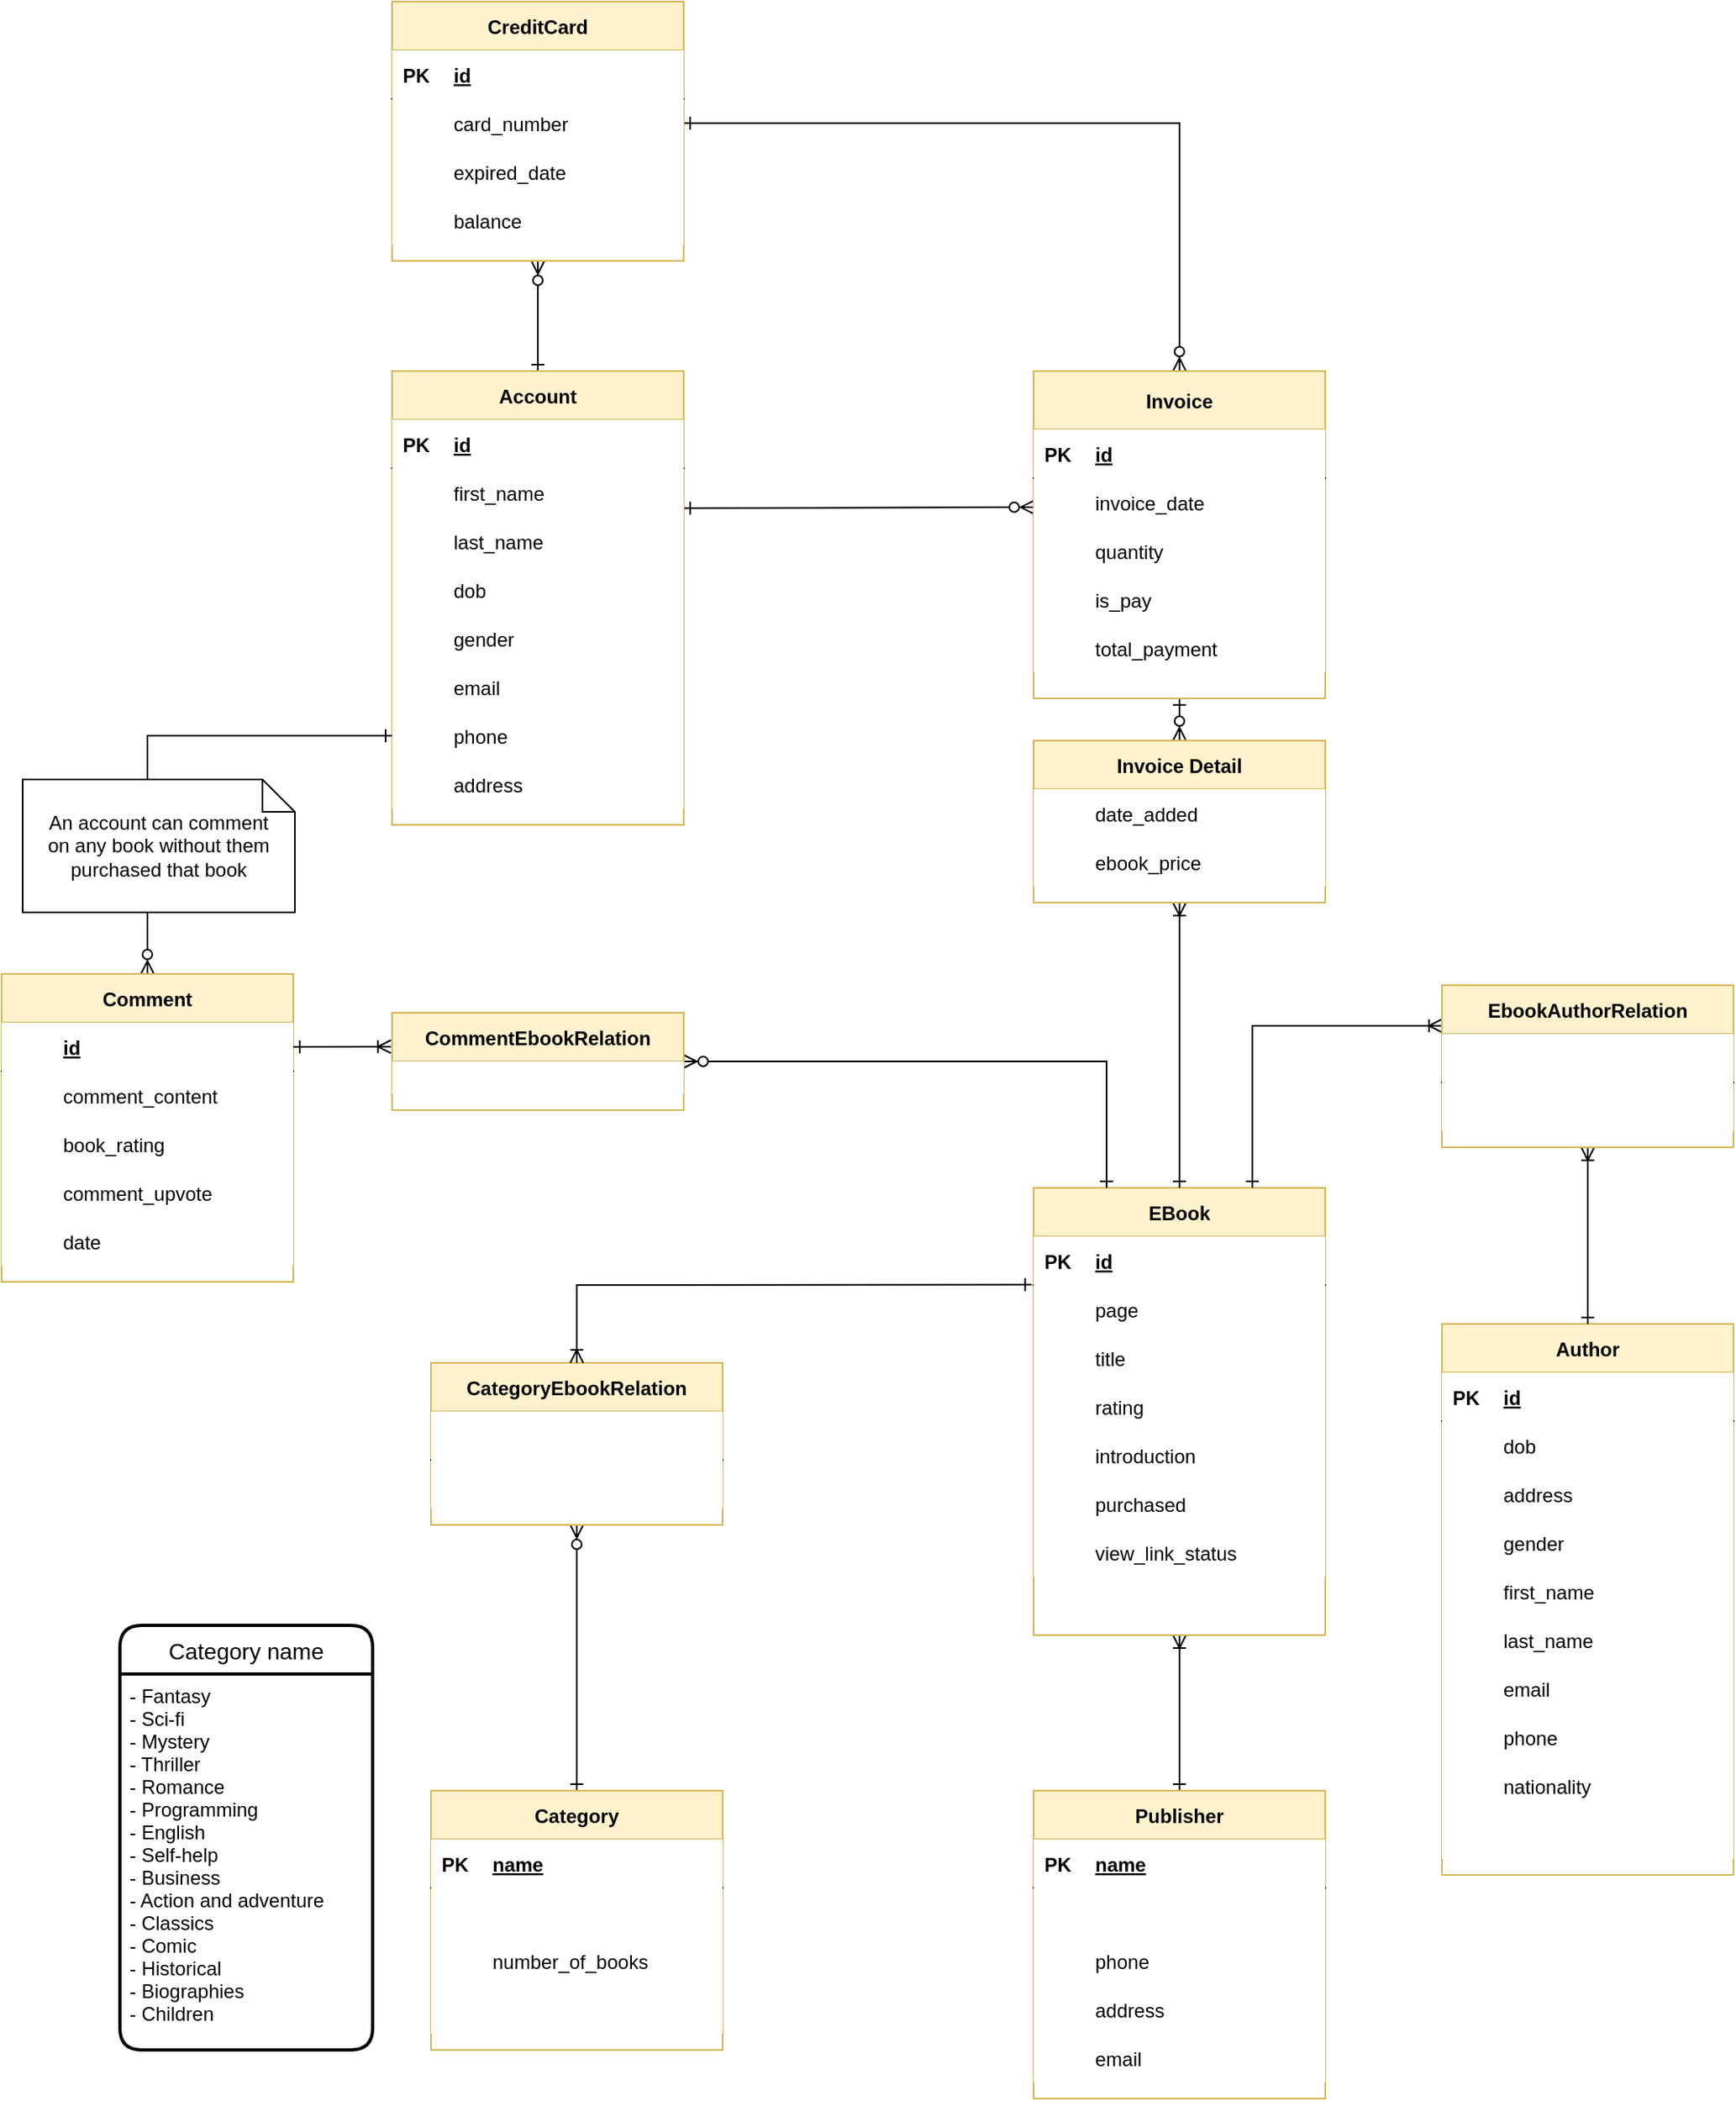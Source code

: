 <mxfile version="19.0.1" type="device"><diagram id="lkXL4oQiqGiToZnR444P" name="Page-1"><mxGraphModel dx="671" dy="865" grid="1" gridSize="12" guides="1" tooltips="1" connect="1" arrows="1" fold="1" page="1" pageScale="1" pageWidth="1169" pageHeight="827" math="0" shadow="0"><root><mxCell id="0"/><mxCell id="1" parent="0"/><mxCell id="c8PphtEP9q0mgVCC9OkP-134" style="edgeStyle=none;rounded=0;orthogonalLoop=1;jettySize=auto;html=1;exitX=0.5;exitY=1;exitDx=0;exitDy=0;entryX=0.5;entryY=0;entryDx=0;entryDy=0;startArrow=ERoneToMany;startFill=0;endArrow=ERone;endFill=0;" parent="1" source="c8PphtEP9q0mgVCC9OkP-1" target="c8PphtEP9q0mgVCC9OkP-80" edge="1"><mxGeometry relative="1" as="geometry"/></mxCell><mxCell id="c8PphtEP9q0mgVCC9OkP-1" value="EBook" style="shape=table;startSize=30;container=1;collapsible=1;childLayout=tableLayout;fixedRows=1;rowLines=0;fontStyle=1;align=center;resizeLast=1;fillColor=#fff2cc;strokeColor=#d6b656;" parent="1" vertex="1"><mxGeometry x="708" y="948" width="180" height="276" as="geometry"/></mxCell><mxCell id="c8PphtEP9q0mgVCC9OkP-2" value="" style="shape=tableRow;horizontal=0;startSize=0;swimlaneHead=0;swimlaneBody=0;collapsible=0;dropTarget=0;points=[[0,0.5],[1,0.5]];portConstraint=eastwest;top=0;left=0;right=0;bottom=1;" parent="c8PphtEP9q0mgVCC9OkP-1" vertex="1"><mxGeometry y="30" width="180" height="30" as="geometry"/></mxCell><mxCell id="c8PphtEP9q0mgVCC9OkP-3" value="PK" style="shape=partialRectangle;connectable=0;top=0;left=0;bottom=0;right=0;fontStyle=1;overflow=hidden;" parent="c8PphtEP9q0mgVCC9OkP-2" vertex="1"><mxGeometry width="30" height="30" as="geometry"><mxRectangle width="30" height="30" as="alternateBounds"/></mxGeometry></mxCell><mxCell id="c8PphtEP9q0mgVCC9OkP-4" value="id" style="shape=partialRectangle;connectable=0;top=0;left=0;bottom=0;right=0;align=left;spacingLeft=6;fontStyle=5;overflow=hidden;" parent="c8PphtEP9q0mgVCC9OkP-2" vertex="1"><mxGeometry x="30" width="150" height="30" as="geometry"><mxRectangle width="150" height="30" as="alternateBounds"/></mxGeometry></mxCell><mxCell id="c8PphtEP9q0mgVCC9OkP-5" value="" style="shape=tableRow;horizontal=0;startSize=0;swimlaneHead=0;swimlaneBody=0;collapsible=0;dropTarget=0;points=[[0,0.5],[1,0.5]];portConstraint=eastwest;top=0;left=0;right=0;bottom=0;" parent="c8PphtEP9q0mgVCC9OkP-1" vertex="1"><mxGeometry y="60" width="180" height="30" as="geometry"/></mxCell><mxCell id="c8PphtEP9q0mgVCC9OkP-6" value="" style="shape=partialRectangle;connectable=0;top=0;left=0;bottom=0;right=0;editable=1;overflow=hidden;" parent="c8PphtEP9q0mgVCC9OkP-5" vertex="1"><mxGeometry width="30" height="30" as="geometry"><mxRectangle width="30" height="30" as="alternateBounds"/></mxGeometry></mxCell><mxCell id="c8PphtEP9q0mgVCC9OkP-7" value="page" style="shape=partialRectangle;connectable=0;top=0;left=0;bottom=0;right=0;align=left;spacingLeft=6;overflow=hidden;" parent="c8PphtEP9q0mgVCC9OkP-5" vertex="1"><mxGeometry x="30" width="150" height="30" as="geometry"><mxRectangle width="150" height="30" as="alternateBounds"/></mxGeometry></mxCell><mxCell id="c8PphtEP9q0mgVCC9OkP-8" value="" style="shape=tableRow;horizontal=0;startSize=0;swimlaneHead=0;swimlaneBody=0;collapsible=0;dropTarget=0;points=[[0,0.5],[1,0.5]];portConstraint=eastwest;top=0;left=0;right=0;bottom=0;" parent="c8PphtEP9q0mgVCC9OkP-1" vertex="1"><mxGeometry y="90" width="180" height="30" as="geometry"/></mxCell><mxCell id="c8PphtEP9q0mgVCC9OkP-9" value="" style="shape=partialRectangle;connectable=0;top=0;left=0;bottom=0;right=0;editable=1;overflow=hidden;" parent="c8PphtEP9q0mgVCC9OkP-8" vertex="1"><mxGeometry width="30" height="30" as="geometry"><mxRectangle width="30" height="30" as="alternateBounds"/></mxGeometry></mxCell><mxCell id="c8PphtEP9q0mgVCC9OkP-10" value="title" style="shape=partialRectangle;connectable=0;top=0;left=0;bottom=0;right=0;align=left;spacingLeft=6;overflow=hidden;" parent="c8PphtEP9q0mgVCC9OkP-8" vertex="1"><mxGeometry x="30" width="150" height="30" as="geometry"><mxRectangle width="150" height="30" as="alternateBounds"/></mxGeometry></mxCell><mxCell id="HQHIdfL7lgmh869W0UjS-28" style="shape=tableRow;horizontal=0;startSize=0;swimlaneHead=0;swimlaneBody=0;collapsible=0;dropTarget=0;points=[[0,0.5],[1,0.5]];portConstraint=eastwest;top=0;left=0;right=0;bottom=0;" parent="c8PphtEP9q0mgVCC9OkP-1" vertex="1"><mxGeometry y="120" width="180" height="30" as="geometry"/></mxCell><mxCell id="HQHIdfL7lgmh869W0UjS-29" style="shape=partialRectangle;connectable=0;top=0;left=0;bottom=0;right=0;editable=1;overflow=hidden;" parent="HQHIdfL7lgmh869W0UjS-28" vertex="1"><mxGeometry width="30" height="30" as="geometry"><mxRectangle width="30" height="30" as="alternateBounds"/></mxGeometry></mxCell><mxCell id="HQHIdfL7lgmh869W0UjS-30" value="rating" style="shape=partialRectangle;connectable=0;top=0;left=0;bottom=0;right=0;align=left;spacingLeft=6;overflow=hidden;" parent="HQHIdfL7lgmh869W0UjS-28" vertex="1"><mxGeometry x="30" width="150" height="30" as="geometry"><mxRectangle width="150" height="30" as="alternateBounds"/></mxGeometry></mxCell><mxCell id="HQHIdfL7lgmh869W0UjS-31" style="shape=tableRow;horizontal=0;startSize=0;swimlaneHead=0;swimlaneBody=0;collapsible=0;dropTarget=0;points=[[0,0.5],[1,0.5]];portConstraint=eastwest;top=0;left=0;right=0;bottom=0;" parent="c8PphtEP9q0mgVCC9OkP-1" vertex="1"><mxGeometry y="150" width="180" height="30" as="geometry"/></mxCell><mxCell id="HQHIdfL7lgmh869W0UjS-32" style="shape=partialRectangle;connectable=0;top=0;left=0;bottom=0;right=0;editable=1;overflow=hidden;" parent="HQHIdfL7lgmh869W0UjS-31" vertex="1"><mxGeometry width="30" height="30" as="geometry"><mxRectangle width="30" height="30" as="alternateBounds"/></mxGeometry></mxCell><mxCell id="HQHIdfL7lgmh869W0UjS-33" value="introduction" style="shape=partialRectangle;connectable=0;top=0;left=0;bottom=0;right=0;align=left;spacingLeft=6;overflow=hidden;" parent="HQHIdfL7lgmh869W0UjS-31" vertex="1"><mxGeometry x="30" width="150" height="30" as="geometry"><mxRectangle width="150" height="30" as="alternateBounds"/></mxGeometry></mxCell><mxCell id="HQHIdfL7lgmh869W0UjS-46" style="shape=tableRow;horizontal=0;startSize=0;swimlaneHead=0;swimlaneBody=0;collapsible=0;dropTarget=0;points=[[0,0.5],[1,0.5]];portConstraint=eastwest;top=0;left=0;right=0;bottom=0;" parent="c8PphtEP9q0mgVCC9OkP-1" vertex="1"><mxGeometry y="180" width="180" height="30" as="geometry"/></mxCell><mxCell id="HQHIdfL7lgmh869W0UjS-47" style="shape=partialRectangle;connectable=0;top=0;left=0;bottom=0;right=0;editable=1;overflow=hidden;" parent="HQHIdfL7lgmh869W0UjS-46" vertex="1"><mxGeometry width="30" height="30" as="geometry"><mxRectangle width="30" height="30" as="alternateBounds"/></mxGeometry></mxCell><mxCell id="HQHIdfL7lgmh869W0UjS-48" value="purchased" style="shape=partialRectangle;connectable=0;top=0;left=0;bottom=0;right=0;align=left;spacingLeft=6;overflow=hidden;" parent="HQHIdfL7lgmh869W0UjS-46" vertex="1"><mxGeometry x="30" width="150" height="30" as="geometry"><mxRectangle width="150" height="30" as="alternateBounds"/></mxGeometry></mxCell><mxCell id="HQHIdfL7lgmh869W0UjS-7" style="shape=tableRow;horizontal=0;startSize=0;swimlaneHead=0;swimlaneBody=0;collapsible=0;dropTarget=0;points=[[0,0.5],[1,0.5]];portConstraint=eastwest;top=0;left=0;right=0;bottom=0;" parent="c8PphtEP9q0mgVCC9OkP-1" vertex="1"><mxGeometry y="210" width="180" height="30" as="geometry"/></mxCell><mxCell id="HQHIdfL7lgmh869W0UjS-8" style="shape=partialRectangle;connectable=0;top=0;left=0;bottom=0;right=0;editable=1;overflow=hidden;" parent="HQHIdfL7lgmh869W0UjS-7" vertex="1"><mxGeometry width="30" height="30" as="geometry"><mxRectangle width="30" height="30" as="alternateBounds"/></mxGeometry></mxCell><mxCell id="HQHIdfL7lgmh869W0UjS-9" value="view_link_status" style="shape=partialRectangle;connectable=0;top=0;left=0;bottom=0;right=0;align=left;spacingLeft=6;overflow=hidden;" parent="HQHIdfL7lgmh869W0UjS-7" vertex="1"><mxGeometry x="30" width="150" height="30" as="geometry"><mxRectangle width="150" height="30" as="alternateBounds"/></mxGeometry></mxCell><mxCell id="c8PphtEP9q0mgVCC9OkP-136" style="edgeStyle=none;rounded=0;orthogonalLoop=1;jettySize=auto;html=1;exitX=1;exitY=0.82;exitDx=0;exitDy=0;entryX=0;entryY=0.6;entryDx=0;entryDy=0;startArrow=ERone;startFill=0;endArrow=ERzeroToMany;endFill=0;exitPerimeter=0;entryPerimeter=0;" parent="1" source="c8PphtEP9q0mgVCC9OkP-18" target="c8PphtEP9q0mgVCC9OkP-45" edge="1"><mxGeometry relative="1" as="geometry"/></mxCell><mxCell id="c8PphtEP9q0mgVCC9OkP-163" style="edgeStyle=none;rounded=0;orthogonalLoop=1;jettySize=auto;html=1;exitX=0.5;exitY=0;exitDx=0;exitDy=0;entryX=0.5;entryY=1;entryDx=0;entryDy=0;startArrow=ERone;startFill=0;endArrow=ERzeroToMany;endFill=0;" parent="1" source="c8PphtEP9q0mgVCC9OkP-14" target="c8PphtEP9q0mgVCC9OkP-150" edge="1"><mxGeometry relative="1" as="geometry"/></mxCell><mxCell id="c8PphtEP9q0mgVCC9OkP-14" value="Account" style="shape=table;startSize=30;container=1;collapsible=1;childLayout=tableLayout;fixedRows=1;rowLines=0;fontStyle=1;align=center;resizeLast=1;fillColor=#fff2cc;strokeColor=#d6b656;" parent="1" vertex="1"><mxGeometry x="312" y="444" width="180" height="280" as="geometry"/></mxCell><mxCell id="c8PphtEP9q0mgVCC9OkP-15" value="" style="shape=tableRow;horizontal=0;startSize=0;swimlaneHead=0;swimlaneBody=0;collapsible=0;dropTarget=0;points=[[0,0.5],[1,0.5]];portConstraint=eastwest;top=0;left=0;right=0;bottom=1;" parent="c8PphtEP9q0mgVCC9OkP-14" vertex="1"><mxGeometry y="30" width="180" height="30" as="geometry"/></mxCell><mxCell id="c8PphtEP9q0mgVCC9OkP-16" value="PK" style="shape=partialRectangle;connectable=0;top=0;left=0;bottom=0;right=0;fontStyle=1;overflow=hidden;" parent="c8PphtEP9q0mgVCC9OkP-15" vertex="1"><mxGeometry width="30" height="30" as="geometry"><mxRectangle width="30" height="30" as="alternateBounds"/></mxGeometry></mxCell><mxCell id="c8PphtEP9q0mgVCC9OkP-17" value="id" style="shape=partialRectangle;connectable=0;top=0;left=0;bottom=0;right=0;align=left;spacingLeft=6;fontStyle=5;overflow=hidden;" parent="c8PphtEP9q0mgVCC9OkP-15" vertex="1"><mxGeometry x="30" width="150" height="30" as="geometry"><mxRectangle width="150" height="30" as="alternateBounds"/></mxGeometry></mxCell><mxCell id="c8PphtEP9q0mgVCC9OkP-18" value="" style="shape=tableRow;horizontal=0;startSize=0;swimlaneHead=0;swimlaneBody=0;collapsible=0;dropTarget=0;points=[[0,0.5],[1,0.5]];portConstraint=eastwest;top=0;left=0;right=0;bottom=0;" parent="c8PphtEP9q0mgVCC9OkP-14" vertex="1"><mxGeometry y="60" width="180" height="30" as="geometry"/></mxCell><mxCell id="c8PphtEP9q0mgVCC9OkP-19" value="" style="shape=partialRectangle;connectable=0;top=0;left=0;bottom=0;right=0;editable=1;overflow=hidden;" parent="c8PphtEP9q0mgVCC9OkP-18" vertex="1"><mxGeometry width="30" height="30" as="geometry"><mxRectangle width="30" height="30" as="alternateBounds"/></mxGeometry></mxCell><mxCell id="c8PphtEP9q0mgVCC9OkP-20" value="first_name" style="shape=partialRectangle;connectable=0;top=0;left=0;bottom=0;right=0;align=left;spacingLeft=6;overflow=hidden;" parent="c8PphtEP9q0mgVCC9OkP-18" vertex="1"><mxGeometry x="30" width="150" height="30" as="geometry"><mxRectangle width="150" height="30" as="alternateBounds"/></mxGeometry></mxCell><mxCell id="c8PphtEP9q0mgVCC9OkP-21" value="" style="shape=tableRow;horizontal=0;startSize=0;swimlaneHead=0;swimlaneBody=0;collapsible=0;dropTarget=0;points=[[0,0.5],[1,0.5]];portConstraint=eastwest;top=0;left=0;right=0;bottom=0;" parent="c8PphtEP9q0mgVCC9OkP-14" vertex="1"><mxGeometry y="90" width="180" height="30" as="geometry"/></mxCell><mxCell id="c8PphtEP9q0mgVCC9OkP-22" value="" style="shape=partialRectangle;connectable=0;top=0;left=0;bottom=0;right=0;editable=1;overflow=hidden;" parent="c8PphtEP9q0mgVCC9OkP-21" vertex="1"><mxGeometry width="30" height="30" as="geometry"><mxRectangle width="30" height="30" as="alternateBounds"/></mxGeometry></mxCell><mxCell id="c8PphtEP9q0mgVCC9OkP-23" value="last_name" style="shape=partialRectangle;connectable=0;top=0;left=0;bottom=0;right=0;align=left;spacingLeft=6;overflow=hidden;" parent="c8PphtEP9q0mgVCC9OkP-21" vertex="1"><mxGeometry x="30" width="150" height="30" as="geometry"><mxRectangle width="150" height="30" as="alternateBounds"/></mxGeometry></mxCell><mxCell id="c8PphtEP9q0mgVCC9OkP-236" style="shape=tableRow;horizontal=0;startSize=0;swimlaneHead=0;swimlaneBody=0;collapsible=0;dropTarget=0;points=[[0,0.5],[1,0.5]];portConstraint=eastwest;top=0;left=0;right=0;bottom=0;" parent="c8PphtEP9q0mgVCC9OkP-14" vertex="1"><mxGeometry y="120" width="180" height="30" as="geometry"/></mxCell><mxCell id="c8PphtEP9q0mgVCC9OkP-237" style="shape=partialRectangle;connectable=0;top=0;left=0;bottom=0;right=0;editable=1;overflow=hidden;" parent="c8PphtEP9q0mgVCC9OkP-236" vertex="1"><mxGeometry width="30" height="30" as="geometry"><mxRectangle width="30" height="30" as="alternateBounds"/></mxGeometry></mxCell><mxCell id="c8PphtEP9q0mgVCC9OkP-238" value="dob" style="shape=partialRectangle;connectable=0;top=0;left=0;bottom=0;right=0;align=left;spacingLeft=6;overflow=hidden;" parent="c8PphtEP9q0mgVCC9OkP-236" vertex="1"><mxGeometry x="30" width="150" height="30" as="geometry"><mxRectangle width="150" height="30" as="alternateBounds"/></mxGeometry></mxCell><mxCell id="c8PphtEP9q0mgVCC9OkP-24" value="" style="shape=tableRow;horizontal=0;startSize=0;swimlaneHead=0;swimlaneBody=0;collapsible=0;dropTarget=0;points=[[0,0.5],[1,0.5]];portConstraint=eastwest;top=0;left=0;right=0;bottom=0;" parent="c8PphtEP9q0mgVCC9OkP-14" vertex="1"><mxGeometry y="150" width="180" height="30" as="geometry"/></mxCell><mxCell id="c8PphtEP9q0mgVCC9OkP-25" value="" style="shape=partialRectangle;connectable=0;top=0;left=0;bottom=0;right=0;editable=1;overflow=hidden;" parent="c8PphtEP9q0mgVCC9OkP-24" vertex="1"><mxGeometry width="30" height="30" as="geometry"><mxRectangle width="30" height="30" as="alternateBounds"/></mxGeometry></mxCell><mxCell id="c8PphtEP9q0mgVCC9OkP-26" value="gender" style="shape=partialRectangle;connectable=0;top=0;left=0;bottom=0;right=0;align=left;spacingLeft=6;overflow=hidden;" parent="c8PphtEP9q0mgVCC9OkP-24" vertex="1"><mxGeometry x="30" width="150" height="30" as="geometry"><mxRectangle width="150" height="30" as="alternateBounds"/></mxGeometry></mxCell><mxCell id="c8PphtEP9q0mgVCC9OkP-227" style="shape=tableRow;horizontal=0;startSize=0;swimlaneHead=0;swimlaneBody=0;collapsible=0;dropTarget=0;points=[[0,0.5],[1,0.5]];portConstraint=eastwest;top=0;left=0;right=0;bottom=0;" parent="c8PphtEP9q0mgVCC9OkP-14" vertex="1"><mxGeometry y="180" width="180" height="30" as="geometry"/></mxCell><mxCell id="c8PphtEP9q0mgVCC9OkP-228" style="shape=partialRectangle;connectable=0;top=0;left=0;bottom=0;right=0;editable=1;overflow=hidden;" parent="c8PphtEP9q0mgVCC9OkP-227" vertex="1"><mxGeometry width="30" height="30" as="geometry"><mxRectangle width="30" height="30" as="alternateBounds"/></mxGeometry></mxCell><mxCell id="c8PphtEP9q0mgVCC9OkP-229" value="email" style="shape=partialRectangle;connectable=0;top=0;left=0;bottom=0;right=0;align=left;spacingLeft=6;overflow=hidden;" parent="c8PphtEP9q0mgVCC9OkP-227" vertex="1"><mxGeometry x="30" width="150" height="30" as="geometry"><mxRectangle width="150" height="30" as="alternateBounds"/></mxGeometry></mxCell><mxCell id="c8PphtEP9q0mgVCC9OkP-230" style="shape=tableRow;horizontal=0;startSize=0;swimlaneHead=0;swimlaneBody=0;collapsible=0;dropTarget=0;points=[[0,0.5],[1,0.5]];portConstraint=eastwest;top=0;left=0;right=0;bottom=0;" parent="c8PphtEP9q0mgVCC9OkP-14" vertex="1"><mxGeometry y="210" width="180" height="30" as="geometry"/></mxCell><mxCell id="c8PphtEP9q0mgVCC9OkP-231" style="shape=partialRectangle;connectable=0;top=0;left=0;bottom=0;right=0;editable=1;overflow=hidden;" parent="c8PphtEP9q0mgVCC9OkP-230" vertex="1"><mxGeometry width="30" height="30" as="geometry"><mxRectangle width="30" height="30" as="alternateBounds"/></mxGeometry></mxCell><mxCell id="c8PphtEP9q0mgVCC9OkP-232" value="phone" style="shape=partialRectangle;connectable=0;top=0;left=0;bottom=0;right=0;align=left;spacingLeft=6;overflow=hidden;" parent="c8PphtEP9q0mgVCC9OkP-230" vertex="1"><mxGeometry x="30" width="150" height="30" as="geometry"><mxRectangle width="150" height="30" as="alternateBounds"/></mxGeometry></mxCell><mxCell id="c8PphtEP9q0mgVCC9OkP-233" style="shape=tableRow;horizontal=0;startSize=0;swimlaneHead=0;swimlaneBody=0;collapsible=0;dropTarget=0;points=[[0,0.5],[1,0.5]];portConstraint=eastwest;top=0;left=0;right=0;bottom=0;" parent="c8PphtEP9q0mgVCC9OkP-14" vertex="1"><mxGeometry y="240" width="180" height="30" as="geometry"/></mxCell><mxCell id="c8PphtEP9q0mgVCC9OkP-234" style="shape=partialRectangle;connectable=0;top=0;left=0;bottom=0;right=0;editable=1;overflow=hidden;" parent="c8PphtEP9q0mgVCC9OkP-233" vertex="1"><mxGeometry width="30" height="30" as="geometry"><mxRectangle width="30" height="30" as="alternateBounds"/></mxGeometry></mxCell><mxCell id="c8PphtEP9q0mgVCC9OkP-235" value="address" style="shape=partialRectangle;connectable=0;top=0;left=0;bottom=0;right=0;align=left;spacingLeft=6;overflow=hidden;" parent="c8PphtEP9q0mgVCC9OkP-233" vertex="1"><mxGeometry x="30" width="150" height="30" as="geometry"><mxRectangle width="150" height="30" as="alternateBounds"/></mxGeometry></mxCell><mxCell id="c8PphtEP9q0mgVCC9OkP-28" value="Author" style="shape=table;startSize=30;container=1;collapsible=1;childLayout=tableLayout;fixedRows=1;rowLines=0;fontStyle=1;align=center;resizeLast=1;fillColor=#fff2cc;strokeColor=#d6b656;" parent="1" vertex="1"><mxGeometry x="960" y="1032" width="180" height="340" as="geometry"/></mxCell><mxCell id="c8PphtEP9q0mgVCC9OkP-29" value="" style="shape=tableRow;horizontal=0;startSize=0;swimlaneHead=0;swimlaneBody=0;collapsible=0;dropTarget=0;points=[[0,0.5],[1,0.5]];portConstraint=eastwest;top=0;left=0;right=0;bottom=1;" parent="c8PphtEP9q0mgVCC9OkP-28" vertex="1"><mxGeometry y="30" width="180" height="30" as="geometry"/></mxCell><mxCell id="c8PphtEP9q0mgVCC9OkP-30" value="PK" style="shape=partialRectangle;connectable=0;top=0;left=0;bottom=0;right=0;fontStyle=1;overflow=hidden;" parent="c8PphtEP9q0mgVCC9OkP-29" vertex="1"><mxGeometry width="30" height="30" as="geometry"><mxRectangle width="30" height="30" as="alternateBounds"/></mxGeometry></mxCell><mxCell id="c8PphtEP9q0mgVCC9OkP-31" value="id" style="shape=partialRectangle;connectable=0;top=0;left=0;bottom=0;right=0;align=left;spacingLeft=6;fontStyle=5;overflow=hidden;" parent="c8PphtEP9q0mgVCC9OkP-29" vertex="1"><mxGeometry x="30" width="150" height="30" as="geometry"><mxRectangle width="150" height="30" as="alternateBounds"/></mxGeometry></mxCell><mxCell id="c8PphtEP9q0mgVCC9OkP-32" value="" style="shape=tableRow;horizontal=0;startSize=0;swimlaneHead=0;swimlaneBody=0;collapsible=0;dropTarget=0;points=[[0,0.5],[1,0.5]];portConstraint=eastwest;top=0;left=0;right=0;bottom=0;" parent="c8PphtEP9q0mgVCC9OkP-28" vertex="1"><mxGeometry y="60" width="180" height="30" as="geometry"/></mxCell><mxCell id="c8PphtEP9q0mgVCC9OkP-33" value="" style="shape=partialRectangle;connectable=0;top=0;left=0;bottom=0;right=0;editable=1;overflow=hidden;" parent="c8PphtEP9q0mgVCC9OkP-32" vertex="1"><mxGeometry width="30" height="30" as="geometry"><mxRectangle width="30" height="30" as="alternateBounds"/></mxGeometry></mxCell><mxCell id="c8PphtEP9q0mgVCC9OkP-34" value="dob" style="shape=partialRectangle;connectable=0;top=0;left=0;bottom=0;right=0;align=left;spacingLeft=6;overflow=hidden;" parent="c8PphtEP9q0mgVCC9OkP-32" vertex="1"><mxGeometry x="30" width="150" height="30" as="geometry"><mxRectangle width="150" height="30" as="alternateBounds"/></mxGeometry></mxCell><mxCell id="c8PphtEP9q0mgVCC9OkP-35" value="" style="shape=tableRow;horizontal=0;startSize=0;swimlaneHead=0;swimlaneBody=0;collapsible=0;dropTarget=0;points=[[0,0.5],[1,0.5]];portConstraint=eastwest;top=0;left=0;right=0;bottom=0;" parent="c8PphtEP9q0mgVCC9OkP-28" vertex="1"><mxGeometry y="90" width="180" height="30" as="geometry"/></mxCell><mxCell id="c8PphtEP9q0mgVCC9OkP-36" value="" style="shape=partialRectangle;connectable=0;top=0;left=0;bottom=0;right=0;editable=1;overflow=hidden;" parent="c8PphtEP9q0mgVCC9OkP-35" vertex="1"><mxGeometry width="30" height="30" as="geometry"><mxRectangle width="30" height="30" as="alternateBounds"/></mxGeometry></mxCell><mxCell id="c8PphtEP9q0mgVCC9OkP-37" value="address" style="shape=partialRectangle;connectable=0;top=0;left=0;bottom=0;right=0;align=left;spacingLeft=6;overflow=hidden;" parent="c8PphtEP9q0mgVCC9OkP-35" vertex="1"><mxGeometry x="30" width="150" height="30" as="geometry"><mxRectangle width="150" height="30" as="alternateBounds"/></mxGeometry></mxCell><mxCell id="c8PphtEP9q0mgVCC9OkP-38" value="" style="shape=tableRow;horizontal=0;startSize=0;swimlaneHead=0;swimlaneBody=0;collapsible=0;dropTarget=0;points=[[0,0.5],[1,0.5]];portConstraint=eastwest;top=0;left=0;right=0;bottom=0;" parent="c8PphtEP9q0mgVCC9OkP-28" vertex="1"><mxGeometry y="120" width="180" height="30" as="geometry"/></mxCell><mxCell id="c8PphtEP9q0mgVCC9OkP-39" value="" style="shape=partialRectangle;connectable=0;top=0;left=0;bottom=0;right=0;editable=1;overflow=hidden;" parent="c8PphtEP9q0mgVCC9OkP-38" vertex="1"><mxGeometry width="30" height="30" as="geometry"><mxRectangle width="30" height="30" as="alternateBounds"/></mxGeometry></mxCell><mxCell id="c8PphtEP9q0mgVCC9OkP-40" value="gender" style="shape=partialRectangle;connectable=0;top=0;left=0;bottom=0;right=0;align=left;spacingLeft=6;overflow=hidden;" parent="c8PphtEP9q0mgVCC9OkP-38" vertex="1"><mxGeometry x="30" width="150" height="30" as="geometry"><mxRectangle width="150" height="30" as="alternateBounds"/></mxGeometry></mxCell><mxCell id="c8PphtEP9q0mgVCC9OkP-214" style="shape=tableRow;horizontal=0;startSize=0;swimlaneHead=0;swimlaneBody=0;collapsible=0;dropTarget=0;points=[[0,0.5],[1,0.5]];portConstraint=eastwest;top=0;left=0;right=0;bottom=0;" parent="c8PphtEP9q0mgVCC9OkP-28" vertex="1"><mxGeometry y="150" width="180" height="30" as="geometry"/></mxCell><mxCell id="c8PphtEP9q0mgVCC9OkP-215" style="shape=partialRectangle;connectable=0;top=0;left=0;bottom=0;right=0;editable=1;overflow=hidden;" parent="c8PphtEP9q0mgVCC9OkP-214" vertex="1"><mxGeometry width="30" height="30" as="geometry"><mxRectangle width="30" height="30" as="alternateBounds"/></mxGeometry></mxCell><mxCell id="c8PphtEP9q0mgVCC9OkP-216" value="first_name" style="shape=partialRectangle;connectable=0;top=0;left=0;bottom=0;right=0;align=left;spacingLeft=6;overflow=hidden;" parent="c8PphtEP9q0mgVCC9OkP-214" vertex="1"><mxGeometry x="30" width="150" height="30" as="geometry"><mxRectangle width="150" height="30" as="alternateBounds"/></mxGeometry></mxCell><mxCell id="c8PphtEP9q0mgVCC9OkP-217" style="shape=tableRow;horizontal=0;startSize=0;swimlaneHead=0;swimlaneBody=0;collapsible=0;dropTarget=0;points=[[0,0.5],[1,0.5]];portConstraint=eastwest;top=0;left=0;right=0;bottom=0;" parent="c8PphtEP9q0mgVCC9OkP-28" vertex="1"><mxGeometry y="180" width="180" height="30" as="geometry"/></mxCell><mxCell id="c8PphtEP9q0mgVCC9OkP-218" style="shape=partialRectangle;connectable=0;top=0;left=0;bottom=0;right=0;editable=1;overflow=hidden;" parent="c8PphtEP9q0mgVCC9OkP-217" vertex="1"><mxGeometry width="30" height="30" as="geometry"><mxRectangle width="30" height="30" as="alternateBounds"/></mxGeometry></mxCell><mxCell id="c8PphtEP9q0mgVCC9OkP-219" value="last_name" style="shape=partialRectangle;connectable=0;top=0;left=0;bottom=0;right=0;align=left;spacingLeft=6;overflow=hidden;" parent="c8PphtEP9q0mgVCC9OkP-217" vertex="1"><mxGeometry x="30" width="150" height="30" as="geometry"><mxRectangle width="150" height="30" as="alternateBounds"/></mxGeometry></mxCell><mxCell id="c8PphtEP9q0mgVCC9OkP-220" style="shape=tableRow;horizontal=0;startSize=0;swimlaneHead=0;swimlaneBody=0;collapsible=0;dropTarget=0;points=[[0,0.5],[1,0.5]];portConstraint=eastwest;top=0;left=0;right=0;bottom=0;" parent="c8PphtEP9q0mgVCC9OkP-28" vertex="1"><mxGeometry y="210" width="180" height="30" as="geometry"/></mxCell><mxCell id="c8PphtEP9q0mgVCC9OkP-221" style="shape=partialRectangle;connectable=0;top=0;left=0;bottom=0;right=0;editable=1;overflow=hidden;" parent="c8PphtEP9q0mgVCC9OkP-220" vertex="1"><mxGeometry width="30" height="30" as="geometry"><mxRectangle width="30" height="30" as="alternateBounds"/></mxGeometry></mxCell><mxCell id="c8PphtEP9q0mgVCC9OkP-222" value="email" style="shape=partialRectangle;connectable=0;top=0;left=0;bottom=0;right=0;align=left;spacingLeft=6;overflow=hidden;" parent="c8PphtEP9q0mgVCC9OkP-220" vertex="1"><mxGeometry x="30" width="150" height="30" as="geometry"><mxRectangle width="150" height="30" as="alternateBounds"/></mxGeometry></mxCell><mxCell id="c8PphtEP9q0mgVCC9OkP-223" style="shape=tableRow;horizontal=0;startSize=0;swimlaneHead=0;swimlaneBody=0;collapsible=0;dropTarget=0;points=[[0,0.5],[1,0.5]];portConstraint=eastwest;top=0;left=0;right=0;bottom=0;" parent="c8PphtEP9q0mgVCC9OkP-28" vertex="1"><mxGeometry y="240" width="180" height="30" as="geometry"/></mxCell><mxCell id="c8PphtEP9q0mgVCC9OkP-224" style="shape=partialRectangle;connectable=0;top=0;left=0;bottom=0;right=0;editable=1;overflow=hidden;" parent="c8PphtEP9q0mgVCC9OkP-223" vertex="1"><mxGeometry width="30" height="30" as="geometry"><mxRectangle width="30" height="30" as="alternateBounds"/></mxGeometry></mxCell><mxCell id="c8PphtEP9q0mgVCC9OkP-225" value="phone" style="shape=partialRectangle;connectable=0;top=0;left=0;bottom=0;right=0;align=left;spacingLeft=6;overflow=hidden;" parent="c8PphtEP9q0mgVCC9OkP-223" vertex="1"><mxGeometry x="30" width="150" height="30" as="geometry"><mxRectangle width="150" height="30" as="alternateBounds"/></mxGeometry></mxCell><mxCell id="UBM0KVXzfADIwxOlramJ-35" style="shape=tableRow;horizontal=0;startSize=0;swimlaneHead=0;swimlaneBody=0;collapsible=0;dropTarget=0;points=[[0,0.5],[1,0.5]];portConstraint=eastwest;top=0;left=0;right=0;bottom=0;" parent="c8PphtEP9q0mgVCC9OkP-28" vertex="1"><mxGeometry y="270" width="180" height="30" as="geometry"/></mxCell><mxCell id="UBM0KVXzfADIwxOlramJ-36" style="shape=partialRectangle;connectable=0;top=0;left=0;bottom=0;right=0;editable=1;overflow=hidden;" parent="UBM0KVXzfADIwxOlramJ-35" vertex="1"><mxGeometry width="30" height="30" as="geometry"><mxRectangle width="30" height="30" as="alternateBounds"/></mxGeometry></mxCell><mxCell id="UBM0KVXzfADIwxOlramJ-37" value="nationality" style="shape=partialRectangle;connectable=0;top=0;left=0;bottom=0;right=0;align=left;spacingLeft=6;overflow=hidden;" parent="UBM0KVXzfADIwxOlramJ-35" vertex="1"><mxGeometry x="30" width="150" height="30" as="geometry"><mxRectangle width="150" height="30" as="alternateBounds"/></mxGeometry></mxCell><mxCell id="UBM0KVXzfADIwxOlramJ-4" style="shape=tableRow;horizontal=0;startSize=0;swimlaneHead=0;swimlaneBody=0;collapsible=0;dropTarget=0;points=[[0,0.5],[1,0.5]];portConstraint=eastwest;top=0;left=0;right=0;bottom=0;" parent="c8PphtEP9q0mgVCC9OkP-28" vertex="1"><mxGeometry y="300" width="180" height="30" as="geometry"/></mxCell><mxCell id="UBM0KVXzfADIwxOlramJ-5" style="shape=partialRectangle;connectable=0;top=0;left=0;bottom=0;right=0;editable=1;overflow=hidden;" parent="UBM0KVXzfADIwxOlramJ-4" vertex="1"><mxGeometry width="30" height="30" as="geometry"><mxRectangle width="30" height="30" as="alternateBounds"/></mxGeometry></mxCell><mxCell id="UBM0KVXzfADIwxOlramJ-6" style="shape=partialRectangle;connectable=0;top=0;left=0;bottom=0;right=0;align=left;spacingLeft=6;overflow=hidden;" parent="UBM0KVXzfADIwxOlramJ-4" vertex="1"><mxGeometry x="30" width="150" height="30" as="geometry"><mxRectangle width="150" height="30" as="alternateBounds"/></mxGeometry></mxCell><mxCell id="c8PphtEP9q0mgVCC9OkP-165" style="edgeStyle=none;rounded=0;orthogonalLoop=1;jettySize=auto;html=1;exitX=0.5;exitY=0;exitDx=0;exitDy=0;entryX=1;entryY=0.5;entryDx=0;entryDy=0;startArrow=ERzeroToMany;startFill=0;endArrow=ERone;endFill=0;" parent="1" source="c8PphtEP9q0mgVCC9OkP-41" target="c8PphtEP9q0mgVCC9OkP-154" edge="1"><mxGeometry relative="1" as="geometry"><mxPoint x="798" y="346" as="targetPoint"/><Array as="points"><mxPoint x="798" y="291"/></Array></mxGeometry></mxCell><mxCell id="c8PphtEP9q0mgVCC9OkP-211" style="edgeStyle=none;rounded=0;orthogonalLoop=1;jettySize=auto;html=1;exitX=0.5;exitY=1;exitDx=0;exitDy=0;entryX=0.5;entryY=0;entryDx=0;entryDy=0;startArrow=ERone;startFill=0;endArrow=ERzeroToMany;endFill=0;" parent="1" source="c8PphtEP9q0mgVCC9OkP-41" target="c8PphtEP9q0mgVCC9OkP-198" edge="1"><mxGeometry relative="1" as="geometry"/></mxCell><mxCell id="c8PphtEP9q0mgVCC9OkP-41" value="Invoice" style="shape=table;startSize=36;container=1;collapsible=1;childLayout=tableLayout;fixedRows=1;rowLines=0;fontStyle=1;align=center;resizeLast=1;fillColor=#fff2cc;strokeColor=#d6b656;" parent="1" vertex="1"><mxGeometry x="708" y="444" width="180" height="202" as="geometry"/></mxCell><mxCell id="c8PphtEP9q0mgVCC9OkP-42" value="" style="shape=tableRow;horizontal=0;startSize=0;swimlaneHead=0;swimlaneBody=0;collapsible=0;dropTarget=0;points=[[0,0.5],[1,0.5]];portConstraint=eastwest;top=0;left=0;right=0;bottom=1;" parent="c8PphtEP9q0mgVCC9OkP-41" vertex="1"><mxGeometry y="36" width="180" height="30" as="geometry"/></mxCell><mxCell id="c8PphtEP9q0mgVCC9OkP-43" value="PK" style="shape=partialRectangle;connectable=0;top=0;left=0;bottom=0;right=0;fontStyle=1;overflow=hidden;" parent="c8PphtEP9q0mgVCC9OkP-42" vertex="1"><mxGeometry width="30" height="30" as="geometry"><mxRectangle width="30" height="30" as="alternateBounds"/></mxGeometry></mxCell><mxCell id="c8PphtEP9q0mgVCC9OkP-44" value="id" style="shape=partialRectangle;connectable=0;top=0;left=0;bottom=0;right=0;align=left;spacingLeft=6;fontStyle=5;overflow=hidden;" parent="c8PphtEP9q0mgVCC9OkP-42" vertex="1"><mxGeometry x="30" width="150" height="30" as="geometry"><mxRectangle width="150" height="30" as="alternateBounds"/></mxGeometry></mxCell><mxCell id="c8PphtEP9q0mgVCC9OkP-45" value="" style="shape=tableRow;horizontal=0;startSize=0;swimlaneHead=0;swimlaneBody=0;collapsible=0;dropTarget=0;points=[[0,0.5],[1,0.5]];portConstraint=eastwest;top=0;left=0;right=0;bottom=0;" parent="c8PphtEP9q0mgVCC9OkP-41" vertex="1"><mxGeometry y="66" width="180" height="30" as="geometry"/></mxCell><mxCell id="c8PphtEP9q0mgVCC9OkP-46" value="" style="shape=partialRectangle;connectable=0;top=0;left=0;bottom=0;right=0;editable=1;overflow=hidden;" parent="c8PphtEP9q0mgVCC9OkP-45" vertex="1"><mxGeometry width="30" height="30" as="geometry"><mxRectangle width="30" height="30" as="alternateBounds"/></mxGeometry></mxCell><mxCell id="c8PphtEP9q0mgVCC9OkP-47" value="invoice_date" style="shape=partialRectangle;connectable=0;top=0;left=0;bottom=0;right=0;align=left;spacingLeft=6;overflow=hidden;" parent="c8PphtEP9q0mgVCC9OkP-45" vertex="1"><mxGeometry x="30" width="150" height="30" as="geometry"><mxRectangle width="150" height="30" as="alternateBounds"/></mxGeometry></mxCell><mxCell id="c8PphtEP9q0mgVCC9OkP-48" value="" style="shape=tableRow;horizontal=0;startSize=0;swimlaneHead=0;swimlaneBody=0;collapsible=0;dropTarget=0;points=[[0,0.5],[1,0.5]];portConstraint=eastwest;top=0;left=0;right=0;bottom=0;" parent="c8PphtEP9q0mgVCC9OkP-41" vertex="1"><mxGeometry y="96" width="180" height="30" as="geometry"/></mxCell><mxCell id="c8PphtEP9q0mgVCC9OkP-49" value="" style="shape=partialRectangle;connectable=0;top=0;left=0;bottom=0;right=0;editable=1;overflow=hidden;" parent="c8PphtEP9q0mgVCC9OkP-48" vertex="1"><mxGeometry width="30" height="30" as="geometry"><mxRectangle width="30" height="30" as="alternateBounds"/></mxGeometry></mxCell><mxCell id="c8PphtEP9q0mgVCC9OkP-50" value="quantity" style="shape=partialRectangle;connectable=0;top=0;left=0;bottom=0;right=0;align=left;spacingLeft=6;overflow=hidden;" parent="c8PphtEP9q0mgVCC9OkP-48" vertex="1"><mxGeometry x="30" width="150" height="30" as="geometry"><mxRectangle width="150" height="30" as="alternateBounds"/></mxGeometry></mxCell><mxCell id="UBM0KVXzfADIwxOlramJ-70" style="shape=tableRow;horizontal=0;startSize=0;swimlaneHead=0;swimlaneBody=0;collapsible=0;dropTarget=0;points=[[0,0.5],[1,0.5]];portConstraint=eastwest;top=0;left=0;right=0;bottom=0;" parent="c8PphtEP9q0mgVCC9OkP-41" vertex="1"><mxGeometry y="126" width="180" height="30" as="geometry"/></mxCell><mxCell id="UBM0KVXzfADIwxOlramJ-71" style="shape=partialRectangle;connectable=0;top=0;left=0;bottom=0;right=0;editable=1;overflow=hidden;" parent="UBM0KVXzfADIwxOlramJ-70" vertex="1"><mxGeometry width="30" height="30" as="geometry"><mxRectangle width="30" height="30" as="alternateBounds"/></mxGeometry></mxCell><mxCell id="UBM0KVXzfADIwxOlramJ-72" value="is_pay" style="shape=partialRectangle;connectable=0;top=0;left=0;bottom=0;right=0;align=left;spacingLeft=6;overflow=hidden;" parent="UBM0KVXzfADIwxOlramJ-70" vertex="1"><mxGeometry x="30" width="150" height="30" as="geometry"><mxRectangle width="150" height="30" as="alternateBounds"/></mxGeometry></mxCell><mxCell id="c8PphtEP9q0mgVCC9OkP-51" value="" style="shape=tableRow;horizontal=0;startSize=0;swimlaneHead=0;swimlaneBody=0;collapsible=0;dropTarget=0;points=[[0,0.5],[1,0.5]];portConstraint=eastwest;top=0;left=0;right=0;bottom=0;" parent="c8PphtEP9q0mgVCC9OkP-41" vertex="1"><mxGeometry y="156" width="180" height="30" as="geometry"/></mxCell><mxCell id="c8PphtEP9q0mgVCC9OkP-52" value="" style="shape=partialRectangle;connectable=0;top=0;left=0;bottom=0;right=0;editable=1;overflow=hidden;" parent="c8PphtEP9q0mgVCC9OkP-51" vertex="1"><mxGeometry width="30" height="30" as="geometry"><mxRectangle width="30" height="30" as="alternateBounds"/></mxGeometry></mxCell><mxCell id="c8PphtEP9q0mgVCC9OkP-53" value="total_payment" style="shape=partialRectangle;connectable=0;top=0;left=0;bottom=0;right=0;align=left;spacingLeft=6;overflow=hidden;" parent="c8PphtEP9q0mgVCC9OkP-51" vertex="1"><mxGeometry x="30" width="150" height="30" as="geometry"><mxRectangle width="150" height="30" as="alternateBounds"/></mxGeometry></mxCell><mxCell id="c8PphtEP9q0mgVCC9OkP-80" value="Publisher" style="shape=table;startSize=30;container=1;collapsible=1;childLayout=tableLayout;fixedRows=1;rowLines=0;fontStyle=1;align=center;resizeLast=1;fillColor=#fff2cc;strokeColor=#d6b656;" parent="1" vertex="1"><mxGeometry x="708" y="1320" width="180" height="190" as="geometry"/></mxCell><mxCell id="c8PphtEP9q0mgVCC9OkP-81" value="" style="shape=tableRow;horizontal=0;startSize=0;swimlaneHead=0;swimlaneBody=0;collapsible=0;dropTarget=0;points=[[0,0.5],[1,0.5]];portConstraint=eastwest;top=0;left=0;right=0;bottom=1;" parent="c8PphtEP9q0mgVCC9OkP-80" vertex="1"><mxGeometry y="30" width="180" height="30" as="geometry"/></mxCell><mxCell id="c8PphtEP9q0mgVCC9OkP-82" value="PK" style="shape=partialRectangle;connectable=0;top=0;left=0;bottom=0;right=0;fontStyle=1;overflow=hidden;" parent="c8PphtEP9q0mgVCC9OkP-81" vertex="1"><mxGeometry width="30" height="30" as="geometry"><mxRectangle width="30" height="30" as="alternateBounds"/></mxGeometry></mxCell><mxCell id="c8PphtEP9q0mgVCC9OkP-83" value="name" style="shape=partialRectangle;connectable=0;top=0;left=0;bottom=0;right=0;align=left;spacingLeft=6;fontStyle=5;overflow=hidden;" parent="c8PphtEP9q0mgVCC9OkP-81" vertex="1"><mxGeometry x="30" width="150" height="30" as="geometry"><mxRectangle width="150" height="30" as="alternateBounds"/></mxGeometry></mxCell><mxCell id="c8PphtEP9q0mgVCC9OkP-84" value="" style="shape=tableRow;horizontal=0;startSize=0;swimlaneHead=0;swimlaneBody=0;collapsible=0;dropTarget=0;points=[[0,0.5],[1,0.5]];portConstraint=eastwest;top=0;left=0;right=0;bottom=0;" parent="c8PphtEP9q0mgVCC9OkP-80" vertex="1"><mxGeometry y="60" width="180" height="30" as="geometry"/></mxCell><mxCell id="c8PphtEP9q0mgVCC9OkP-85" value="" style="shape=partialRectangle;connectable=0;top=0;left=0;bottom=0;right=0;editable=1;overflow=hidden;" parent="c8PphtEP9q0mgVCC9OkP-84" vertex="1"><mxGeometry width="30" height="30" as="geometry"><mxRectangle width="30" height="30" as="alternateBounds"/></mxGeometry></mxCell><mxCell id="c8PphtEP9q0mgVCC9OkP-86" value="" style="shape=partialRectangle;connectable=0;top=0;left=0;bottom=0;right=0;align=left;spacingLeft=6;overflow=hidden;" parent="c8PphtEP9q0mgVCC9OkP-84" vertex="1"><mxGeometry x="30" width="150" height="30" as="geometry"><mxRectangle width="150" height="30" as="alternateBounds"/></mxGeometry></mxCell><mxCell id="c8PphtEP9q0mgVCC9OkP-87" value="" style="shape=tableRow;horizontal=0;startSize=0;swimlaneHead=0;swimlaneBody=0;collapsible=0;dropTarget=0;points=[[0,0.5],[1,0.5]];portConstraint=eastwest;top=0;left=0;right=0;bottom=0;" parent="c8PphtEP9q0mgVCC9OkP-80" vertex="1"><mxGeometry y="90" width="180" height="30" as="geometry"/></mxCell><mxCell id="c8PphtEP9q0mgVCC9OkP-88" value="" style="shape=partialRectangle;connectable=0;top=0;left=0;bottom=0;right=0;editable=1;overflow=hidden;" parent="c8PphtEP9q0mgVCC9OkP-87" vertex="1"><mxGeometry width="30" height="30" as="geometry"><mxRectangle width="30" height="30" as="alternateBounds"/></mxGeometry></mxCell><mxCell id="c8PphtEP9q0mgVCC9OkP-89" value="phone" style="shape=partialRectangle;connectable=0;top=0;left=0;bottom=0;right=0;align=left;spacingLeft=6;overflow=hidden;" parent="c8PphtEP9q0mgVCC9OkP-87" vertex="1"><mxGeometry x="30" width="150" height="30" as="geometry"><mxRectangle width="150" height="30" as="alternateBounds"/></mxGeometry></mxCell><mxCell id="c8PphtEP9q0mgVCC9OkP-90" value="" style="shape=tableRow;horizontal=0;startSize=0;swimlaneHead=0;swimlaneBody=0;collapsible=0;dropTarget=0;points=[[0,0.5],[1,0.5]];portConstraint=eastwest;top=0;left=0;right=0;bottom=0;" parent="c8PphtEP9q0mgVCC9OkP-80" vertex="1"><mxGeometry y="120" width="180" height="30" as="geometry"/></mxCell><mxCell id="c8PphtEP9q0mgVCC9OkP-91" value="" style="shape=partialRectangle;connectable=0;top=0;left=0;bottom=0;right=0;editable=1;overflow=hidden;" parent="c8PphtEP9q0mgVCC9OkP-90" vertex="1"><mxGeometry width="30" height="30" as="geometry"><mxRectangle width="30" height="30" as="alternateBounds"/></mxGeometry></mxCell><mxCell id="c8PphtEP9q0mgVCC9OkP-92" value="address" style="shape=partialRectangle;connectable=0;top=0;left=0;bottom=0;right=0;align=left;spacingLeft=6;overflow=hidden;" parent="c8PphtEP9q0mgVCC9OkP-90" vertex="1"><mxGeometry x="30" width="150" height="30" as="geometry"><mxRectangle width="150" height="30" as="alternateBounds"/></mxGeometry></mxCell><mxCell id="HQHIdfL7lgmh869W0UjS-20" style="shape=tableRow;horizontal=0;startSize=0;swimlaneHead=0;swimlaneBody=0;collapsible=0;dropTarget=0;points=[[0,0.5],[1,0.5]];portConstraint=eastwest;top=0;left=0;right=0;bottom=0;" parent="c8PphtEP9q0mgVCC9OkP-80" vertex="1"><mxGeometry y="150" width="180" height="30" as="geometry"/></mxCell><mxCell id="HQHIdfL7lgmh869W0UjS-21" style="shape=partialRectangle;connectable=0;top=0;left=0;bottom=0;right=0;editable=1;overflow=hidden;" parent="HQHIdfL7lgmh869W0UjS-20" vertex="1"><mxGeometry width="30" height="30" as="geometry"><mxRectangle width="30" height="30" as="alternateBounds"/></mxGeometry></mxCell><mxCell id="HQHIdfL7lgmh869W0UjS-22" value="email" style="shape=partialRectangle;connectable=0;top=0;left=0;bottom=0;right=0;align=left;spacingLeft=6;overflow=hidden;" parent="HQHIdfL7lgmh869W0UjS-20" vertex="1"><mxGeometry x="30" width="150" height="30" as="geometry"><mxRectangle width="150" height="30" as="alternateBounds"/></mxGeometry></mxCell><mxCell id="c8PphtEP9q0mgVCC9OkP-179" style="edgeStyle=none;rounded=0;orthogonalLoop=1;jettySize=auto;html=1;exitX=0.5;exitY=0;exitDx=0;exitDy=0;startArrow=ERone;startFill=0;endArrow=ERzeroToMany;endFill=0;entryX=0.5;entryY=1;entryDx=0;entryDy=0;" parent="1" source="c8PphtEP9q0mgVCC9OkP-106" target="c8PphtEP9q0mgVCC9OkP-166" edge="1"><mxGeometry relative="1" as="geometry"><mxPoint x="444" y="1023" as="targetPoint"/></mxGeometry></mxCell><mxCell id="c8PphtEP9q0mgVCC9OkP-106" value="Category" style="shape=table;startSize=30;container=1;collapsible=1;childLayout=tableLayout;fixedRows=1;rowLines=0;fontStyle=1;align=center;resizeLast=1;fillColor=#fff2cc;strokeColor=#d6b656;" parent="1" vertex="1"><mxGeometry x="336" y="1320" width="180" height="160" as="geometry"/></mxCell><mxCell id="c8PphtEP9q0mgVCC9OkP-107" value="" style="shape=tableRow;horizontal=0;startSize=0;swimlaneHead=0;swimlaneBody=0;collapsible=0;dropTarget=0;points=[[0,0.5],[1,0.5]];portConstraint=eastwest;top=0;left=0;right=0;bottom=1;" parent="c8PphtEP9q0mgVCC9OkP-106" vertex="1"><mxGeometry y="30" width="180" height="30" as="geometry"/></mxCell><mxCell id="c8PphtEP9q0mgVCC9OkP-108" value="PK" style="shape=partialRectangle;connectable=0;top=0;left=0;bottom=0;right=0;fontStyle=1;overflow=hidden;" parent="c8PphtEP9q0mgVCC9OkP-107" vertex="1"><mxGeometry width="30" height="30" as="geometry"><mxRectangle width="30" height="30" as="alternateBounds"/></mxGeometry></mxCell><mxCell id="c8PphtEP9q0mgVCC9OkP-109" value="name" style="shape=partialRectangle;connectable=0;top=0;left=0;bottom=0;right=0;align=left;spacingLeft=6;fontStyle=5;overflow=hidden;" parent="c8PphtEP9q0mgVCC9OkP-107" vertex="1"><mxGeometry x="30" width="150" height="30" as="geometry"><mxRectangle width="150" height="30" as="alternateBounds"/></mxGeometry></mxCell><mxCell id="c8PphtEP9q0mgVCC9OkP-110" value="" style="shape=tableRow;horizontal=0;startSize=0;swimlaneHead=0;swimlaneBody=0;collapsible=0;dropTarget=0;points=[[0,0.5],[1,0.5]];portConstraint=eastwest;top=0;left=0;right=0;bottom=0;" parent="c8PphtEP9q0mgVCC9OkP-106" vertex="1"><mxGeometry y="60" width="180" height="30" as="geometry"/></mxCell><mxCell id="c8PphtEP9q0mgVCC9OkP-111" value="" style="shape=partialRectangle;connectable=0;top=0;left=0;bottom=0;right=0;editable=1;overflow=hidden;" parent="c8PphtEP9q0mgVCC9OkP-110" vertex="1"><mxGeometry width="30" height="30" as="geometry"><mxRectangle width="30" height="30" as="alternateBounds"/></mxGeometry></mxCell><mxCell id="c8PphtEP9q0mgVCC9OkP-112" value="" style="shape=partialRectangle;connectable=0;top=0;left=0;bottom=0;right=0;align=left;spacingLeft=6;overflow=hidden;" parent="c8PphtEP9q0mgVCC9OkP-110" vertex="1"><mxGeometry x="30" width="150" height="30" as="geometry"><mxRectangle width="150" height="30" as="alternateBounds"/></mxGeometry></mxCell><mxCell id="c8PphtEP9q0mgVCC9OkP-113" value="" style="shape=tableRow;horizontal=0;startSize=0;swimlaneHead=0;swimlaneBody=0;collapsible=0;dropTarget=0;points=[[0,0.5],[1,0.5]];portConstraint=eastwest;top=0;left=0;right=0;bottom=0;" parent="c8PphtEP9q0mgVCC9OkP-106" vertex="1"><mxGeometry y="90" width="180" height="30" as="geometry"/></mxCell><mxCell id="c8PphtEP9q0mgVCC9OkP-114" value="" style="shape=partialRectangle;connectable=0;top=0;left=0;bottom=0;right=0;editable=1;overflow=hidden;" parent="c8PphtEP9q0mgVCC9OkP-113" vertex="1"><mxGeometry width="30" height="30" as="geometry"><mxRectangle width="30" height="30" as="alternateBounds"/></mxGeometry></mxCell><mxCell id="c8PphtEP9q0mgVCC9OkP-115" value="number_of_books" style="shape=partialRectangle;connectable=0;top=0;left=0;bottom=0;right=0;align=left;spacingLeft=6;overflow=hidden;" parent="c8PphtEP9q0mgVCC9OkP-113" vertex="1"><mxGeometry x="30" width="150" height="30" as="geometry"><mxRectangle width="150" height="30" as="alternateBounds"/></mxGeometry></mxCell><mxCell id="c8PphtEP9q0mgVCC9OkP-116" value="" style="shape=tableRow;horizontal=0;startSize=0;swimlaneHead=0;swimlaneBody=0;collapsible=0;dropTarget=0;points=[[0,0.5],[1,0.5]];portConstraint=eastwest;top=0;left=0;right=0;bottom=0;" parent="c8PphtEP9q0mgVCC9OkP-106" vertex="1"><mxGeometry y="120" width="180" height="30" as="geometry"/></mxCell><mxCell id="c8PphtEP9q0mgVCC9OkP-117" value="" style="shape=partialRectangle;connectable=0;top=0;left=0;bottom=0;right=0;editable=1;overflow=hidden;" parent="c8PphtEP9q0mgVCC9OkP-116" vertex="1"><mxGeometry width="30" height="30" as="geometry"><mxRectangle width="30" height="30" as="alternateBounds"/></mxGeometry></mxCell><mxCell id="c8PphtEP9q0mgVCC9OkP-118" value="" style="shape=partialRectangle;connectable=0;top=0;left=0;bottom=0;right=0;align=left;spacingLeft=6;overflow=hidden;" parent="c8PphtEP9q0mgVCC9OkP-116" vertex="1"><mxGeometry x="30" width="150" height="30" as="geometry"><mxRectangle width="150" height="30" as="alternateBounds"/></mxGeometry></mxCell><mxCell id="c8PphtEP9q0mgVCC9OkP-150" value="CreditCard" style="shape=table;startSize=30;container=1;collapsible=1;childLayout=tableLayout;fixedRows=1;rowLines=0;fontStyle=1;align=center;resizeLast=1;fillColor=#fff2cc;strokeColor=#d6b656;" parent="1" vertex="1"><mxGeometry x="312" y="216" width="180" height="160" as="geometry"/></mxCell><mxCell id="c8PphtEP9q0mgVCC9OkP-151" value="" style="shape=tableRow;horizontal=0;startSize=0;swimlaneHead=0;swimlaneBody=0;collapsible=0;dropTarget=0;points=[[0,0.5],[1,0.5]];portConstraint=eastwest;top=0;left=0;right=0;bottom=1;" parent="c8PphtEP9q0mgVCC9OkP-150" vertex="1"><mxGeometry y="30" width="180" height="30" as="geometry"/></mxCell><mxCell id="c8PphtEP9q0mgVCC9OkP-152" value="PK" style="shape=partialRectangle;connectable=0;top=0;left=0;bottom=0;right=0;fontStyle=1;overflow=hidden;" parent="c8PphtEP9q0mgVCC9OkP-151" vertex="1"><mxGeometry width="30" height="30" as="geometry"><mxRectangle width="30" height="30" as="alternateBounds"/></mxGeometry></mxCell><mxCell id="c8PphtEP9q0mgVCC9OkP-153" value="id" style="shape=partialRectangle;connectable=0;top=0;left=0;bottom=0;right=0;align=left;spacingLeft=6;fontStyle=5;overflow=hidden;" parent="c8PphtEP9q0mgVCC9OkP-151" vertex="1"><mxGeometry x="30" width="150" height="30" as="geometry"><mxRectangle width="150" height="30" as="alternateBounds"/></mxGeometry></mxCell><mxCell id="c8PphtEP9q0mgVCC9OkP-154" value="" style="shape=tableRow;horizontal=0;startSize=0;swimlaneHead=0;swimlaneBody=0;collapsible=0;dropTarget=0;points=[[0,0.5],[1,0.5]];portConstraint=eastwest;top=0;left=0;right=0;bottom=0;" parent="c8PphtEP9q0mgVCC9OkP-150" vertex="1"><mxGeometry y="60" width="180" height="30" as="geometry"/></mxCell><mxCell id="c8PphtEP9q0mgVCC9OkP-155" value="" style="shape=partialRectangle;connectable=0;top=0;left=0;bottom=0;right=0;editable=1;overflow=hidden;" parent="c8PphtEP9q0mgVCC9OkP-154" vertex="1"><mxGeometry width="30" height="30" as="geometry"><mxRectangle width="30" height="30" as="alternateBounds"/></mxGeometry></mxCell><mxCell id="c8PphtEP9q0mgVCC9OkP-156" value="card_number" style="shape=partialRectangle;connectable=0;top=0;left=0;bottom=0;right=0;align=left;spacingLeft=6;overflow=hidden;" parent="c8PphtEP9q0mgVCC9OkP-154" vertex="1"><mxGeometry x="30" width="150" height="30" as="geometry"><mxRectangle width="150" height="30" as="alternateBounds"/></mxGeometry></mxCell><mxCell id="c8PphtEP9q0mgVCC9OkP-157" value="" style="shape=tableRow;horizontal=0;startSize=0;swimlaneHead=0;swimlaneBody=0;collapsible=0;dropTarget=0;points=[[0,0.5],[1,0.5]];portConstraint=eastwest;top=0;left=0;right=0;bottom=0;" parent="c8PphtEP9q0mgVCC9OkP-150" vertex="1"><mxGeometry y="90" width="180" height="30" as="geometry"/></mxCell><mxCell id="c8PphtEP9q0mgVCC9OkP-158" value="" style="shape=partialRectangle;connectable=0;top=0;left=0;bottom=0;right=0;editable=1;overflow=hidden;" parent="c8PphtEP9q0mgVCC9OkP-157" vertex="1"><mxGeometry width="30" height="30" as="geometry"><mxRectangle width="30" height="30" as="alternateBounds"/></mxGeometry></mxCell><mxCell id="c8PphtEP9q0mgVCC9OkP-159" value="expired_date" style="shape=partialRectangle;connectable=0;top=0;left=0;bottom=0;right=0;align=left;spacingLeft=6;overflow=hidden;" parent="c8PphtEP9q0mgVCC9OkP-157" vertex="1"><mxGeometry x="30" width="150" height="30" as="geometry"><mxRectangle width="150" height="30" as="alternateBounds"/></mxGeometry></mxCell><mxCell id="c8PphtEP9q0mgVCC9OkP-160" value="" style="shape=tableRow;horizontal=0;startSize=0;swimlaneHead=0;swimlaneBody=0;collapsible=0;dropTarget=0;points=[[0,0.5],[1,0.5]];portConstraint=eastwest;top=0;left=0;right=0;bottom=0;" parent="c8PphtEP9q0mgVCC9OkP-150" vertex="1"><mxGeometry y="120" width="180" height="30" as="geometry"/></mxCell><mxCell id="c8PphtEP9q0mgVCC9OkP-161" value="" style="shape=partialRectangle;connectable=0;top=0;left=0;bottom=0;right=0;editable=1;overflow=hidden;" parent="c8PphtEP9q0mgVCC9OkP-160" vertex="1"><mxGeometry width="30" height="30" as="geometry"><mxRectangle width="30" height="30" as="alternateBounds"/></mxGeometry></mxCell><mxCell id="c8PphtEP9q0mgVCC9OkP-162" value="balance" style="shape=partialRectangle;connectable=0;top=0;left=0;bottom=0;right=0;align=left;spacingLeft=6;overflow=hidden;" parent="c8PphtEP9q0mgVCC9OkP-160" vertex="1"><mxGeometry x="30" width="150" height="30" as="geometry"><mxRectangle width="150" height="30" as="alternateBounds"/></mxGeometry></mxCell><mxCell id="c8PphtEP9q0mgVCC9OkP-166" value="CategoryEbookRelation" style="shape=table;startSize=30;container=1;collapsible=1;childLayout=tableLayout;fixedRows=1;rowLines=0;fontStyle=1;align=center;resizeLast=1;fillColor=#fff2cc;strokeColor=#d6b656;" parent="1" vertex="1"><mxGeometry x="336" y="1056" width="180" height="100" as="geometry"/></mxCell><mxCell id="c8PphtEP9q0mgVCC9OkP-167" value="" style="shape=tableRow;horizontal=0;startSize=0;swimlaneHead=0;swimlaneBody=0;collapsible=0;dropTarget=0;points=[[0,0.5],[1,0.5]];portConstraint=eastwest;top=0;left=0;right=0;bottom=1;" parent="c8PphtEP9q0mgVCC9OkP-166" vertex="1"><mxGeometry y="30" width="180" height="30" as="geometry"/></mxCell><mxCell id="c8PphtEP9q0mgVCC9OkP-168" value="" style="shape=partialRectangle;connectable=0;top=0;left=0;bottom=0;right=0;fontStyle=1;overflow=hidden;" parent="c8PphtEP9q0mgVCC9OkP-167" vertex="1"><mxGeometry width="30" height="30" as="geometry"><mxRectangle width="30" height="30" as="alternateBounds"/></mxGeometry></mxCell><mxCell id="c8PphtEP9q0mgVCC9OkP-169" value="" style="shape=partialRectangle;connectable=0;top=0;left=0;bottom=0;right=0;align=left;spacingLeft=6;fontStyle=5;overflow=hidden;" parent="c8PphtEP9q0mgVCC9OkP-167" vertex="1"><mxGeometry x="30" width="150" height="30" as="geometry"><mxRectangle width="150" height="30" as="alternateBounds"/></mxGeometry></mxCell><mxCell id="c8PphtEP9q0mgVCC9OkP-170" value="" style="shape=tableRow;horizontal=0;startSize=0;swimlaneHead=0;swimlaneBody=0;collapsible=0;dropTarget=0;points=[[0,0.5],[1,0.5]];portConstraint=eastwest;top=0;left=0;right=0;bottom=0;" parent="c8PphtEP9q0mgVCC9OkP-166" vertex="1"><mxGeometry y="60" width="180" height="30" as="geometry"/></mxCell><mxCell id="c8PphtEP9q0mgVCC9OkP-171" value="" style="shape=partialRectangle;connectable=0;top=0;left=0;bottom=0;right=0;editable=1;overflow=hidden;" parent="c8PphtEP9q0mgVCC9OkP-170" vertex="1"><mxGeometry width="30" height="30" as="geometry"><mxRectangle width="30" height="30" as="alternateBounds"/></mxGeometry></mxCell><mxCell id="c8PphtEP9q0mgVCC9OkP-172" value="" style="shape=partialRectangle;connectable=0;top=0;left=0;bottom=0;right=0;align=left;spacingLeft=6;overflow=hidden;" parent="c8PphtEP9q0mgVCC9OkP-170" vertex="1"><mxGeometry x="30" width="150" height="30" as="geometry"><mxRectangle width="150" height="30" as="alternateBounds"/></mxGeometry></mxCell><mxCell id="c8PphtEP9q0mgVCC9OkP-181" style="edgeStyle=none;rounded=0;orthogonalLoop=1;jettySize=auto;html=1;entryX=-0.007;entryY=0.991;entryDx=0;entryDy=0;startArrow=ERoneToMany;startFill=0;endArrow=ERone;endFill=0;exitX=0.5;exitY=0;exitDx=0;exitDy=0;entryPerimeter=0;" parent="1" source="c8PphtEP9q0mgVCC9OkP-166" target="c8PphtEP9q0mgVCC9OkP-2" edge="1"><mxGeometry relative="1" as="geometry"><mxPoint x="660" y="852" as="sourcePoint"/><Array as="points"><mxPoint x="426" y="1008"/></Array></mxGeometry></mxCell><mxCell id="c8PphtEP9q0mgVCC9OkP-195" style="edgeStyle=none;rounded=0;orthogonalLoop=1;jettySize=auto;html=1;exitX=0.5;exitY=1;exitDx=0;exitDy=0;entryX=0.5;entryY=0;entryDx=0;entryDy=0;startArrow=ERoneToMany;startFill=0;endArrow=ERone;endFill=0;" parent="1" source="c8PphtEP9q0mgVCC9OkP-182" target="c8PphtEP9q0mgVCC9OkP-28" edge="1"><mxGeometry relative="1" as="geometry"/></mxCell><mxCell id="c8PphtEP9q0mgVCC9OkP-196" style="edgeStyle=orthogonalEdgeStyle;rounded=0;orthogonalLoop=1;jettySize=auto;html=1;exitX=0;exitY=0.25;exitDx=0;exitDy=0;entryX=0.75;entryY=0;entryDx=0;entryDy=0;startArrow=ERoneToMany;startFill=0;endArrow=ERone;endFill=0;" parent="1" source="c8PphtEP9q0mgVCC9OkP-182" target="c8PphtEP9q0mgVCC9OkP-1" edge="1"><mxGeometry relative="1" as="geometry"/></mxCell><mxCell id="c8PphtEP9q0mgVCC9OkP-182" value="EbookAuthorRelation" style="shape=table;startSize=30;container=1;collapsible=1;childLayout=tableLayout;fixedRows=1;rowLines=0;fontStyle=1;align=center;resizeLast=1;fillColor=#fff2cc;strokeColor=#d6b656;" parent="1" vertex="1"><mxGeometry x="960" y="823" width="180" height="100" as="geometry"/></mxCell><mxCell id="c8PphtEP9q0mgVCC9OkP-183" value="" style="shape=tableRow;horizontal=0;startSize=0;swimlaneHead=0;swimlaneBody=0;collapsible=0;dropTarget=0;points=[[0,0.5],[1,0.5]];portConstraint=eastwest;top=0;left=0;right=0;bottom=1;" parent="c8PphtEP9q0mgVCC9OkP-182" vertex="1"><mxGeometry y="30" width="180" height="30" as="geometry"/></mxCell><mxCell id="c8PphtEP9q0mgVCC9OkP-184" value="" style="shape=partialRectangle;connectable=0;top=0;left=0;bottom=0;right=0;fontStyle=1;overflow=hidden;" parent="c8PphtEP9q0mgVCC9OkP-183" vertex="1"><mxGeometry width="30" height="30" as="geometry"><mxRectangle width="30" height="30" as="alternateBounds"/></mxGeometry></mxCell><mxCell id="c8PphtEP9q0mgVCC9OkP-185" value="" style="shape=partialRectangle;connectable=0;top=0;left=0;bottom=0;right=0;align=left;spacingLeft=6;fontStyle=5;overflow=hidden;" parent="c8PphtEP9q0mgVCC9OkP-183" vertex="1"><mxGeometry x="30" width="150" height="30" as="geometry"><mxRectangle width="150" height="30" as="alternateBounds"/></mxGeometry></mxCell><mxCell id="c8PphtEP9q0mgVCC9OkP-186" value="" style="shape=tableRow;horizontal=0;startSize=0;swimlaneHead=0;swimlaneBody=0;collapsible=0;dropTarget=0;points=[[0,0.5],[1,0.5]];portConstraint=eastwest;top=0;left=0;right=0;bottom=0;" parent="c8PphtEP9q0mgVCC9OkP-182" vertex="1"><mxGeometry y="60" width="180" height="30" as="geometry"/></mxCell><mxCell id="c8PphtEP9q0mgVCC9OkP-187" value="" style="shape=partialRectangle;connectable=0;top=0;left=0;bottom=0;right=0;editable=1;overflow=hidden;" parent="c8PphtEP9q0mgVCC9OkP-186" vertex="1"><mxGeometry width="30" height="30" as="geometry"><mxRectangle width="30" height="30" as="alternateBounds"/></mxGeometry></mxCell><mxCell id="c8PphtEP9q0mgVCC9OkP-188" value="" style="shape=partialRectangle;connectable=0;top=0;left=0;bottom=0;right=0;align=left;spacingLeft=6;overflow=hidden;" parent="c8PphtEP9q0mgVCC9OkP-186" vertex="1"><mxGeometry x="30" width="150" height="30" as="geometry"><mxRectangle width="150" height="30" as="alternateBounds"/></mxGeometry></mxCell><mxCell id="c8PphtEP9q0mgVCC9OkP-212" style="edgeStyle=none;rounded=0;orthogonalLoop=1;jettySize=auto;html=1;exitX=0.5;exitY=1;exitDx=0;exitDy=0;startArrow=ERoneToMany;startFill=0;endArrow=ERone;endFill=0;" parent="1" source="c8PphtEP9q0mgVCC9OkP-198" target="c8PphtEP9q0mgVCC9OkP-1" edge="1"><mxGeometry relative="1" as="geometry"/></mxCell><mxCell id="c8PphtEP9q0mgVCC9OkP-198" value="Invoice Detail" style="shape=table;startSize=30;container=1;collapsible=1;childLayout=tableLayout;fixedRows=1;rowLines=0;fontStyle=1;align=center;resizeLast=1;fillColor=#fff2cc;strokeColor=#d6b656;" parent="1" vertex="1"><mxGeometry x="708" y="672" width="180" height="100" as="geometry"/></mxCell><mxCell id="c8PphtEP9q0mgVCC9OkP-208" value="" style="shape=tableRow;horizontal=0;startSize=0;swimlaneHead=0;swimlaneBody=0;collapsible=0;dropTarget=0;points=[[0,0.5],[1,0.5]];portConstraint=eastwest;top=0;left=0;right=0;bottom=0;" parent="c8PphtEP9q0mgVCC9OkP-198" vertex="1"><mxGeometry y="30" width="180" height="30" as="geometry"/></mxCell><mxCell id="c8PphtEP9q0mgVCC9OkP-209" value="" style="shape=partialRectangle;connectable=0;top=0;left=0;bottom=0;right=0;editable=1;overflow=hidden;" parent="c8PphtEP9q0mgVCC9OkP-208" vertex="1"><mxGeometry width="30" height="30" as="geometry"><mxRectangle width="30" height="30" as="alternateBounds"/></mxGeometry></mxCell><mxCell id="c8PphtEP9q0mgVCC9OkP-210" value="date_added" style="shape=partialRectangle;connectable=0;top=0;left=0;bottom=0;right=0;align=left;spacingLeft=6;overflow=hidden;" parent="c8PphtEP9q0mgVCC9OkP-208" vertex="1"><mxGeometry x="30" width="150" height="30" as="geometry"><mxRectangle width="150" height="30" as="alternateBounds"/></mxGeometry></mxCell><mxCell id="UBM0KVXzfADIwxOlramJ-84" value="" style="shape=tableRow;horizontal=0;startSize=0;swimlaneHead=0;swimlaneBody=0;collapsible=0;dropTarget=0;points=[[0,0.5],[1,0.5]];portConstraint=eastwest;top=0;left=0;right=0;bottom=0;" parent="c8PphtEP9q0mgVCC9OkP-198" vertex="1"><mxGeometry y="60" width="180" height="30" as="geometry"/></mxCell><mxCell id="UBM0KVXzfADIwxOlramJ-85" value="" style="shape=partialRectangle;connectable=0;top=0;left=0;bottom=0;right=0;editable=1;overflow=hidden;" parent="UBM0KVXzfADIwxOlramJ-84" vertex="1"><mxGeometry width="30" height="30" as="geometry"><mxRectangle width="30" height="30" as="alternateBounds"/></mxGeometry></mxCell><mxCell id="UBM0KVXzfADIwxOlramJ-86" value="ebook_price" style="shape=partialRectangle;connectable=0;top=0;left=0;bottom=0;right=0;align=left;spacingLeft=6;overflow=hidden;" parent="UBM0KVXzfADIwxOlramJ-84" vertex="1"><mxGeometry x="30" width="150" height="30" as="geometry"><mxRectangle width="150" height="30" as="alternateBounds"/></mxGeometry></mxCell><mxCell id="HQHIdfL7lgmh869W0UjS-24" style="edgeStyle=orthogonalEdgeStyle;rounded=0;orthogonalLoop=1;jettySize=auto;html=1;exitX=1;exitY=0.5;exitDx=0;exitDy=0;entryX=0.25;entryY=0;entryDx=0;entryDy=0;startArrow=ERzeroToMany;startFill=0;endArrow=ERone;endFill=0;" parent="1" source="HQHIdfL7lgmh869W0UjS-10" target="c8PphtEP9q0mgVCC9OkP-1" edge="1"><mxGeometry relative="1" as="geometry"/></mxCell><mxCell id="HQHIdfL7lgmh869W0UjS-10" value="CommentEbookRelation" style="shape=table;startSize=30;container=1;collapsible=1;childLayout=tableLayout;fixedRows=1;rowLines=0;fontStyle=1;align=center;resizeLast=1;fillColor=#fff2cc;strokeColor=#d6b656;" parent="1" vertex="1"><mxGeometry x="312" y="840" width="180" height="60" as="geometry"/></mxCell><mxCell id="HQHIdfL7lgmh869W0UjS-14" value="" style="shape=tableRow;horizontal=0;startSize=0;swimlaneHead=0;swimlaneBody=0;collapsible=0;dropTarget=0;points=[[0,0.5],[1,0.5]];portConstraint=eastwest;top=0;left=0;right=0;bottom=0;" parent="HQHIdfL7lgmh869W0UjS-10" vertex="1"><mxGeometry y="30" width="180" height="20" as="geometry"/></mxCell><mxCell id="HQHIdfL7lgmh869W0UjS-15" value="" style="shape=partialRectangle;connectable=0;top=0;left=0;bottom=0;right=0;editable=1;overflow=hidden;" parent="HQHIdfL7lgmh869W0UjS-14" vertex="1"><mxGeometry width="30" height="20" as="geometry"><mxRectangle width="30" height="20" as="alternateBounds"/></mxGeometry></mxCell><mxCell id="HQHIdfL7lgmh869W0UjS-16" value="" style="shape=partialRectangle;connectable=0;top=0;left=0;bottom=0;right=0;align=left;spacingLeft=6;overflow=hidden;" parent="HQHIdfL7lgmh869W0UjS-14" vertex="1"><mxGeometry x="30" width="150" height="20" as="geometry"><mxRectangle width="150" height="20" as="alternateBounds"/></mxGeometry></mxCell><mxCell id="HQHIdfL7lgmh869W0UjS-17" value="Category name" style="swimlane;childLayout=stackLayout;horizontal=1;startSize=30;horizontalStack=0;rounded=1;fontSize=14;fontStyle=0;strokeWidth=2;resizeParent=0;resizeLast=1;shadow=0;dashed=0;align=center;" parent="1" vertex="1"><mxGeometry x="144" y="1218" width="156" height="262" as="geometry"/></mxCell><mxCell id="HQHIdfL7lgmh869W0UjS-18" value="- Fantasy&#10;- Sci-fi&#10;- Mystery&#10;- Thriller&#10;- Romance&#10;- Programming&#10;- English&#10;- Self-help&#10;- Business&#10;- Action and adventure&#10;- Classics&#10;- Comic&#10;- Historical &#10;- Biographies&#10;- Children" style="align=left;strokeColor=none;fillColor=none;spacingLeft=4;fontSize=12;verticalAlign=top;resizable=0;rotatable=0;part=1;" parent="HQHIdfL7lgmh869W0UjS-17" vertex="1"><mxGeometry y="30" width="156" height="232" as="geometry"/></mxCell><mxCell id="HQHIdfL7lgmh869W0UjS-44" style="edgeStyle=orthogonalEdgeStyle;rounded=0;orthogonalLoop=1;jettySize=auto;html=1;exitX=0.5;exitY=0;exitDx=0;exitDy=0;entryX=0;entryY=0.5;entryDx=0;entryDy=0;startArrow=ERzeroToMany;startFill=0;endArrow=ERone;endFill=0;" parent="1" source="HQHIdfL7lgmh869W0UjS-34" target="c8PphtEP9q0mgVCC9OkP-230" edge="1"><mxGeometry relative="1" as="geometry"/></mxCell><mxCell id="HQHIdfL7lgmh869W0UjS-34" value="Comment" style="shape=table;startSize=30;container=1;collapsible=1;childLayout=tableLayout;fixedRows=1;rowLines=0;fontStyle=1;align=center;resizeLast=1;fillColor=#fff2cc;strokeColor=#d6b656;" parent="1" vertex="1"><mxGeometry x="71" y="816" width="180" height="190" as="geometry"/></mxCell><mxCell id="HQHIdfL7lgmh869W0UjS-35" value="" style="shape=tableRow;horizontal=0;startSize=0;swimlaneHead=0;swimlaneBody=0;collapsible=0;dropTarget=0;points=[[0,0.5],[1,0.5]];portConstraint=eastwest;top=0;left=0;right=0;bottom=1;" parent="HQHIdfL7lgmh869W0UjS-34" vertex="1"><mxGeometry y="30" width="180" height="30" as="geometry"/></mxCell><mxCell id="HQHIdfL7lgmh869W0UjS-36" value="" style="shape=partialRectangle;connectable=0;top=0;left=0;bottom=0;right=0;fontStyle=1;overflow=hidden;" parent="HQHIdfL7lgmh869W0UjS-35" vertex="1"><mxGeometry width="30" height="30" as="geometry"><mxRectangle width="30" height="30" as="alternateBounds"/></mxGeometry></mxCell><mxCell id="HQHIdfL7lgmh869W0UjS-37" value="id" style="shape=partialRectangle;connectable=0;top=0;left=0;bottom=0;right=0;align=left;spacingLeft=6;fontStyle=5;overflow=hidden;" parent="HQHIdfL7lgmh869W0UjS-35" vertex="1"><mxGeometry x="30" width="150" height="30" as="geometry"><mxRectangle width="150" height="30" as="alternateBounds"/></mxGeometry></mxCell><mxCell id="HQHIdfL7lgmh869W0UjS-38" value="" style="shape=tableRow;horizontal=0;startSize=0;swimlaneHead=0;swimlaneBody=0;collapsible=0;dropTarget=0;points=[[0,0.5],[1,0.5]];portConstraint=eastwest;top=0;left=0;right=0;bottom=0;" parent="HQHIdfL7lgmh869W0UjS-34" vertex="1"><mxGeometry y="60" width="180" height="30" as="geometry"/></mxCell><mxCell id="HQHIdfL7lgmh869W0UjS-39" value="" style="shape=partialRectangle;connectable=0;top=0;left=0;bottom=0;right=0;editable=1;overflow=hidden;" parent="HQHIdfL7lgmh869W0UjS-38" vertex="1"><mxGeometry width="30" height="30" as="geometry"><mxRectangle width="30" height="30" as="alternateBounds"/></mxGeometry></mxCell><mxCell id="HQHIdfL7lgmh869W0UjS-40" value="comment_content" style="shape=partialRectangle;connectable=0;top=0;left=0;bottom=0;right=0;align=left;spacingLeft=6;overflow=hidden;" parent="HQHIdfL7lgmh869W0UjS-38" vertex="1"><mxGeometry x="30" width="150" height="30" as="geometry"><mxRectangle width="150" height="30" as="alternateBounds"/></mxGeometry></mxCell><mxCell id="HQHIdfL7lgmh869W0UjS-41" style="shape=tableRow;horizontal=0;startSize=0;swimlaneHead=0;swimlaneBody=0;collapsible=0;dropTarget=0;points=[[0,0.5],[1,0.5]];portConstraint=eastwest;top=0;left=0;right=0;bottom=0;" parent="HQHIdfL7lgmh869W0UjS-34" vertex="1"><mxGeometry y="90" width="180" height="30" as="geometry"/></mxCell><mxCell id="HQHIdfL7lgmh869W0UjS-42" style="shape=partialRectangle;connectable=0;top=0;left=0;bottom=0;right=0;editable=1;overflow=hidden;" parent="HQHIdfL7lgmh869W0UjS-41" vertex="1"><mxGeometry width="30" height="30" as="geometry"><mxRectangle width="30" height="30" as="alternateBounds"/></mxGeometry></mxCell><mxCell id="HQHIdfL7lgmh869W0UjS-43" value="book_rating" style="shape=partialRectangle;connectable=0;top=0;left=0;bottom=0;right=0;align=left;spacingLeft=6;overflow=hidden;" parent="HQHIdfL7lgmh869W0UjS-41" vertex="1"><mxGeometry x="30" width="150" height="30" as="geometry"><mxRectangle width="150" height="30" as="alternateBounds"/></mxGeometry></mxCell><mxCell id="UBM0KVXzfADIwxOlramJ-1" style="shape=tableRow;horizontal=0;startSize=0;swimlaneHead=0;swimlaneBody=0;collapsible=0;dropTarget=0;points=[[0,0.5],[1,0.5]];portConstraint=eastwest;top=0;left=0;right=0;bottom=0;" parent="HQHIdfL7lgmh869W0UjS-34" vertex="1"><mxGeometry y="120" width="180" height="30" as="geometry"/></mxCell><mxCell id="UBM0KVXzfADIwxOlramJ-2" style="shape=partialRectangle;connectable=0;top=0;left=0;bottom=0;right=0;editable=1;overflow=hidden;" parent="UBM0KVXzfADIwxOlramJ-1" vertex="1"><mxGeometry width="30" height="30" as="geometry"><mxRectangle width="30" height="30" as="alternateBounds"/></mxGeometry></mxCell><mxCell id="UBM0KVXzfADIwxOlramJ-3" value="comment_upvote" style="shape=partialRectangle;connectable=0;top=0;left=0;bottom=0;right=0;align=left;spacingLeft=6;overflow=hidden;" parent="UBM0KVXzfADIwxOlramJ-1" vertex="1"><mxGeometry x="30" width="150" height="30" as="geometry"><mxRectangle width="150" height="30" as="alternateBounds"/></mxGeometry></mxCell><mxCell id="UBM0KVXzfADIwxOlramJ-67" style="shape=tableRow;horizontal=0;startSize=0;swimlaneHead=0;swimlaneBody=0;collapsible=0;dropTarget=0;points=[[0,0.5],[1,0.5]];portConstraint=eastwest;top=0;left=0;right=0;bottom=0;" parent="HQHIdfL7lgmh869W0UjS-34" vertex="1"><mxGeometry y="150" width="180" height="30" as="geometry"/></mxCell><mxCell id="UBM0KVXzfADIwxOlramJ-68" style="shape=partialRectangle;connectable=0;top=0;left=0;bottom=0;right=0;editable=1;overflow=hidden;" parent="UBM0KVXzfADIwxOlramJ-67" vertex="1"><mxGeometry width="30" height="30" as="geometry"><mxRectangle width="30" height="30" as="alternateBounds"/></mxGeometry></mxCell><mxCell id="UBM0KVXzfADIwxOlramJ-69" value="date" style="shape=partialRectangle;connectable=0;top=0;left=0;bottom=0;right=0;align=left;spacingLeft=6;overflow=hidden;" parent="UBM0KVXzfADIwxOlramJ-67" vertex="1"><mxGeometry x="30" width="150" height="30" as="geometry"><mxRectangle width="150" height="30" as="alternateBounds"/></mxGeometry></mxCell><mxCell id="HQHIdfL7lgmh869W0UjS-45" style="rounded=0;orthogonalLoop=1;jettySize=auto;html=1;exitX=1;exitY=0.5;exitDx=0;exitDy=0;startArrow=ERone;startFill=0;endArrow=ERoneToMany;endFill=0;entryX=-0.004;entryY=0.348;entryDx=0;entryDy=0;entryPerimeter=0;" parent="1" source="HQHIdfL7lgmh869W0UjS-35" target="HQHIdfL7lgmh869W0UjS-10" edge="1"><mxGeometry relative="1" as="geometry"><mxPoint x="312" y="864" as="targetPoint"/></mxGeometry></mxCell><mxCell id="HQHIdfL7lgmh869W0UjS-49" value="An account can comment &lt;br&gt;on any book without them purchased that book" style="shape=note;size=20;whiteSpace=wrap;html=1;" parent="1" vertex="1"><mxGeometry x="84" y="696" width="168" height="82" as="geometry"/></mxCell></root></mxGraphModel></diagram></mxfile>
